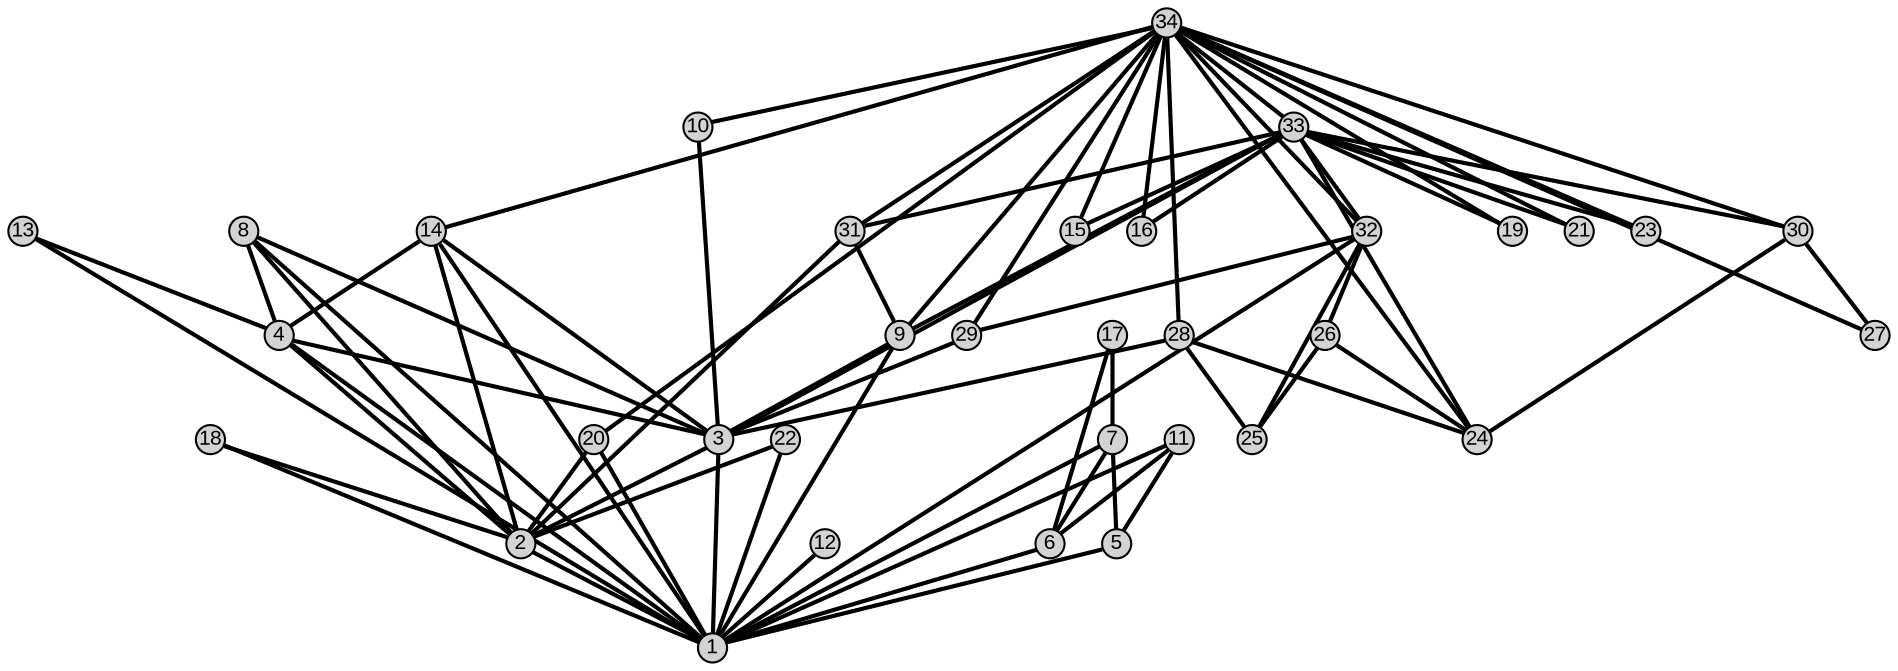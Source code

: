 graph G {
        graph [K=1,
                bb="0,0,436.87,217.32",
                outputorder=edgesfirst,
                splines=line
        ];
        node [fixedsize=true,
                fontname=Arial,
                fontsize=10,
                label="\N",
                shape=circle,
                style=filled
        ];
        edge [arrowhead=none,
                penwidth=2
        ];
        2       [height=0.19444,
                pos="208.27,136.74",
                width=0.19444];
        1       [height=0.19444,
                pos="164.11,110.71",
                width=0.19444];
        3       [height=0.19444,
                pos="258.98,119.05",
                width=0.19444];
        4       [height=0.19444,
                pos="181.51,140.94",
                width=0.19444];
        5       [height=0.19444,
                pos="87.531,95.613",
                width=0.19444];
        6       [height=0.19444,
                pos="54.791,91.192",
                width=0.19444];
        7       [height=0.19444,
                pos="67.938,64.789",
                width=0.19444];
        8       [height=0.19444,
                pos="191.57,99.981",
                width=0.19444];
        9       [height=0.19444,
                pos="272.23,84.961",
                width=0.19444];
        10      [height=0.19444,
                pos="296.82,46.664",
                width=0.19444];
        11      [height=0.19444,
                pos="71.66,126.35",
                width=0.19444];
        12      [height=0.19444,
                pos="119.23,31.78",
                width=0.19444];
        13      [height=0.19444,
                pos="113.71,159.94",
                width=0.19444];
        14      [height=0.19444,
                pos="234.89,117.04",
                width=0.19444];
        17      [height=0.19444,
                pos="7,53.953",
                width=0.19444];
        18      [height=0.19444,
                pos="143.47,170.23",
                width=0.19444];
        20      [height=0.19444,
                pos="236.7,78.835",
                width=0.19444];
        22      [height=0.19444,
                pos="165.08,189.45",
                width=0.19444];
        26      [height=0.19444,
                pos="366.7,171.77",
                width=0.19444];
        24      [height=0.19444,
                pos="381.86,121.9",
                width=0.19444];
        25      [height=0.19444,
                pos="347.62,210.32",
                width=0.19444];
        28      [height=0.19444,
                pos="337.61,154.46",
                width=0.19444];
        29      [height=0.19444,
                pos="305.69,167.17",
                width=0.19444];
        30      [height=0.19444,
                pos="382.06,54.67",
                width=0.19444];
        27      [height=0.19444,
                pos="382.03,7",
                width=0.19444];
        31      [height=0.19444,
                pos="294.28,104.25",
                width=0.19444];
        32      [height=0.19444,
                pos="294.97,146.05",
                width=0.19444];
        33      [height=0.19444,
                pos="358.49,98.825",
                width=0.19444];
        15      [height=0.19444,
                pos="413.16,97.708",
                width=0.19444];
        16      [height=0.19444,
                pos="411.3,141.54",
                width=0.19444];
        19      [height=0.19444,
                pos="429.87,114.57",
                width=0.19444];
        21      [height=0.19444,
                pos="422.91,74.826",
                width=0.19444];
        23      [height=0.19444,
                pos="405.25,41.362",
                width=0.19444];
        34      [height=0.19444,
                pos="341.76,92.651",
                width=0.19444];
	2 -- 1
	3 -- 2  
	3 -- 1
	4 -- 2  
	4 -- 1  
	4 -- 3 
	5 -- 1  
	6 -- 1  
	7 -- 1  
	7 -- 5  
	7 -- 6  
	8 -- 2  
	8 -- 1  
	8 -- 3  
	8 -- 4  
	9 -- 1 
	9 -- 3 
	10 -- 3 
	11 -- 1
	11 -- 5
	11 -- 6 
	12 -- 1 
	13 -- 1 
	13 -- 4 
	17 -- 6 
	17 -- 7 
	18 -- 2
	18 -- 1
	14 -- 2 
	14 -- 1 
	14 -- 3 
	14 -- 4 
	20 -- 2
	20 -- 1 
	22 -- 2 
	22 -- 1 
	26 -- 24       
	26 -- 25        
	28 -- 3
	28 -- 24       
	28 -- 25        
	29 -- 3 
	30 -- 24      
	30 -- 27        
	31 -- 2 
	31 -- 9
	32 -- 1 
	32 -- 26     
	32 -- 25       
	32 -- 29      
	33 -- 3 
	33 -- 9 
	33 -- 24        
	33 -- 30      
	33 -- 31     
	33 -- 32        
	33 -- 15       
	33 -- 16       
	33 -- 19       
	33 -- 21    
	33 -- 23      
	34 -- 9 
	34 -- 10       
	34 -- 14      
	34 -- 20       
	34 -- 24    
	34 -- 28      
	34 -- 29    
	34 -- 30      
	34 -- 27      
	34 -- 31       
	34 -- 32      
	34 -- 33      
	34 -- 15     
	34 -- 16       
	34 -- 19      
	34 -- 21       
	34 -- 23
}